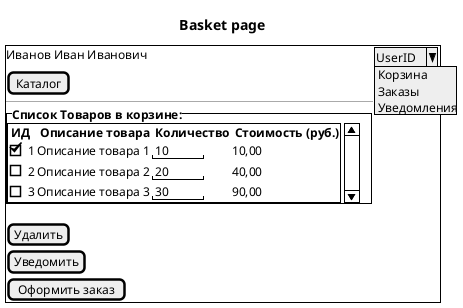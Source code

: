 @startsalt
title Basket page
{+
  Иванов Иван Иванович | {
  ^UserID^ Корзина^ Заказы^ Уведомления^
  }
  [Каталог]
  ----
  {^<b>Список Товаров в корзине:</b>
	  {SI
	  <b> ИД | <b> Описание товара | <b> Количество	| <b> Стоимость (руб.)	
		  [X]	1	| Описание товара 1 | "10    "	| 10,00
		  []	2	| Описание товара 2 | "20    "	| 40,00
		  []	3	| Описание товара 3 | "30    "	| 90,00
	  }
  }
  [Удалить]
  [Уведомить]
  [Оформить заказ] 
  
}
	
@endsalt